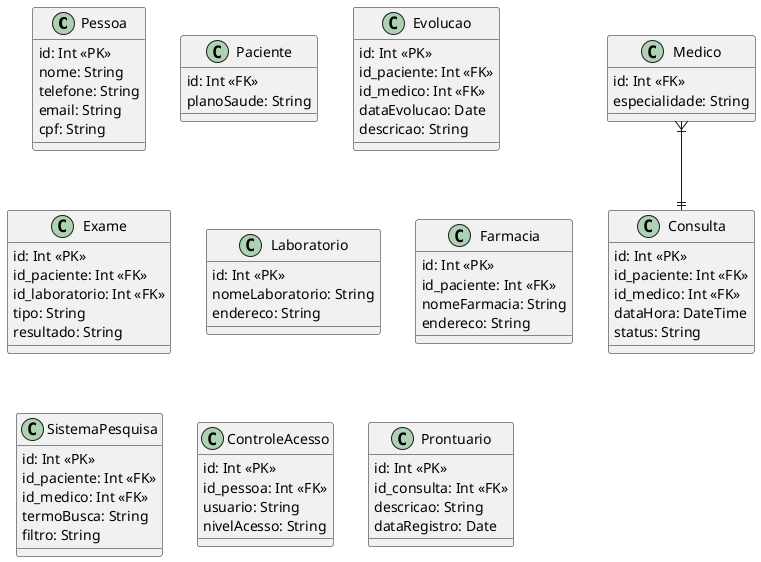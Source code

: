 @startuml Prontuário Médico (com <<PK>> e <<FK>>)

class Pessoa {
  id: Int <<PK>>
  nome: String
  telefone: String
  email: String
  cpf: String
}

class Paciente {
  id: Int <<FK>>
  planoSaude: String
}

class Medico {
  id: Int <<FK>>
  especialidade: String
}

class Consulta {
  id: Int <<PK>>
  id_paciente: Int <<FK>>
  id_medico: Int <<FK>>
  dataHora: DateTime
  status: String
}

class Evolucao{
  id: Int <<PK>>
  id_paciente: Int <<FK>>
  id_medico: Int <<FK>>
  dataEvolucao: Date
  descricao: String
}

class Exame {
  id: Int <<PK>>
  id_paciente: Int <<FK>>
  id_laboratorio: Int <<FK>>
  tipo: String
  resultado: String
}

class Laboratorio {
  id: Int <<PK>>
  nomeLaboratorio: String
  endereco: String
}

class Farmacia {
  id: Int <<PK>>
  id_paciente: Int <<FK>>
  nomeFarmacia: String
  endereco: String
}

class SistemaPesquisa {
  id: Int <<PK>>
  id_paciente: Int <<FK>>
  id_medico: Int <<FK>>
  termoBusca: String
  filtro: String
}

class ControleAcesso {
  id: Int <<PK>>
  id_pessoa: Int <<FK>>
  usuario: String
  nivelAcesso: String
}

class Prontuario {
  id: Int <<PK>>
  id_consulta: Int <<FK>>
  descricao: String
  dataRegistro: Date
}


Medico }|--|| Consulta


@enduml